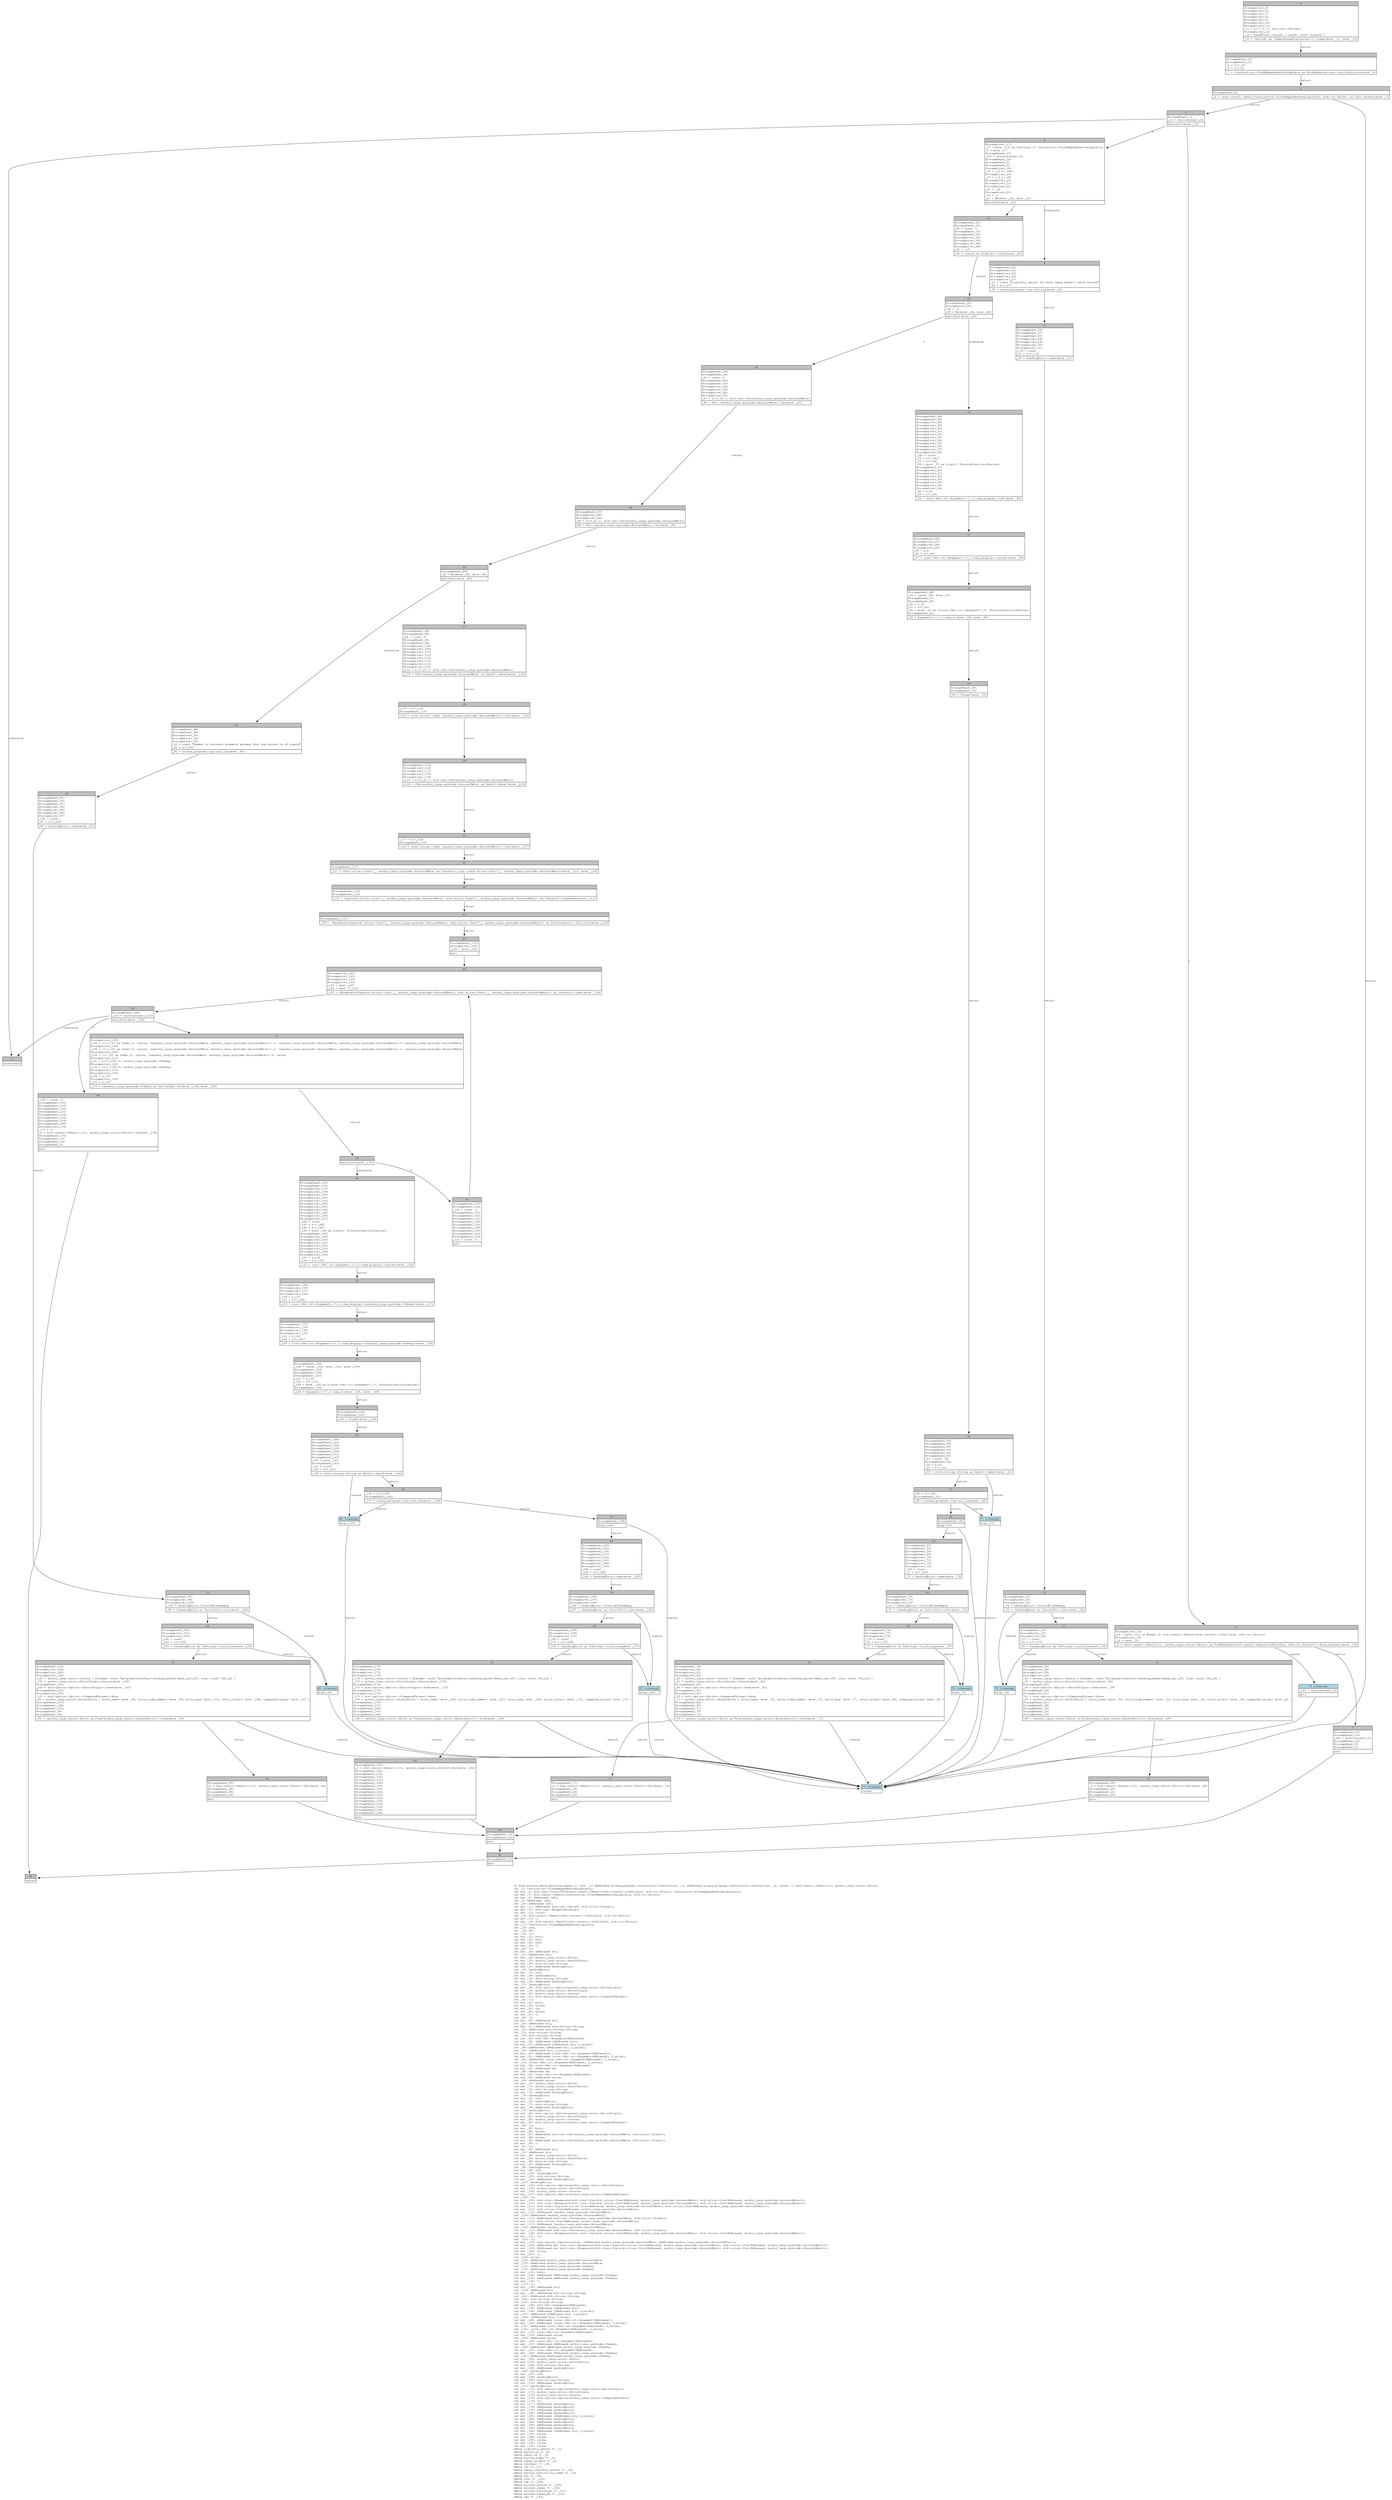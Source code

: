 digraph Mir_0_1104 {
    graph [fontname="Courier, monospace"];
    node [fontname="Courier, monospace"];
    edge [fontname="Courier, monospace"];
    label=<fn flash_borrow_check_matching_repay(_1: u64, _2: &amp;ReErased solana_program::instruction::Instruction, _3: &amp;ReErased solana_program::instruction::Instruction, _4: usize) -&gt; std::result::Result&lt;(), anchor_lang::error::Error&gt;<br align="left"/>let _5: instruction::FlashRepayReserveLiquidity;<br align="left"/>let mut _6: std::ops::ControlFlow&lt;std::result::Result&lt;std::convert::Infallible, std::io::Error&gt;, instruction::FlashRepayReserveLiquidity&gt;;<br align="left"/>let mut _7: std::result::Result&lt;instruction::FlashRepayReserveLiquidity, std::io::Error&gt;;<br align="left"/>let mut _8: &amp;ReErased [u8];<br align="left"/>let _9: &amp;ReErased [u8];<br align="left"/>let _10: &amp;ReErased [u8];<br align="left"/>let mut _11: &amp;ReErased std::vec::Vec&lt;u8, std::alloc::Global&gt;;<br align="left"/>let mut _12: std::ops::RangeFrom&lt;usize&gt;;<br align="left"/>let mut _13: isize;<br align="left"/>let _14: std::result::Result&lt;std::convert::Infallible, std::io::Error&gt;;<br align="left"/>let mut _15: !;<br align="left"/>let mut _16: std::result::Result&lt;std::convert::Infallible, std::io::Error&gt;;<br align="left"/>let _17: instruction::FlashRepayReserveLiquidity;<br align="left"/>let _18: u64;<br align="left"/>let _19: u8;<br align="left"/>let _20: ();<br align="left"/>let mut _21: bool;<br align="left"/>let mut _22: u64;<br align="left"/>let mut _23: u64;<br align="left"/>let mut _24: !;<br align="left"/>let _25: ();<br align="left"/>let mut _26: &amp;ReErased str;<br align="left"/>let _27: &amp;ReErased str;<br align="left"/>let mut _28: anchor_lang::error::Error;<br align="left"/>let mut _29: anchor_lang::error::AnchorError;<br align="left"/>let mut _30: std::string::String;<br align="left"/>let mut _31: &amp;ReErased LendingError;<br align="left"/>let _32: LendingError;<br align="left"/>let mut _33: u32;<br align="left"/>let mut _34: LendingError;<br align="left"/>let mut _35: std::string::String;<br align="left"/>let mut _36: &amp;ReErased LendingError;<br align="left"/>let _37: LendingError;<br align="left"/>let mut _38: std::option::Option&lt;anchor_lang::error::ErrorOrigin&gt;;<br align="left"/>let mut _39: anchor_lang::error::ErrorOrigin;<br align="left"/>let mut _40: anchor_lang::error::Source;<br align="left"/>let mut _41: std::option::Option&lt;anchor_lang::error::ComparedValues&gt;;<br align="left"/>let _42: ();<br align="left"/>let mut _43: bool;<br align="left"/>let mut _44: usize;<br align="left"/>let mut _45: u8;<br align="left"/>let mut _46: usize;<br align="left"/>let mut _47: !;<br align="left"/>let _48: ();<br align="left"/>let mut _49: &amp;ReErased str;<br align="left"/>let _50: &amp;ReErased str;<br align="left"/>let mut _51: &amp;ReErased std::string::String;<br align="left"/>let _52: &amp;ReErased std::string::String;<br align="left"/>let _53: std::string::String;<br align="left"/>let _54: std::string::String;<br align="left"/>let mut _55: std::fmt::Arguments&lt;ReErased&gt;;<br align="left"/>let mut _56: &amp;ReErased [&amp;ReErased str];<br align="left"/>let mut _57: &amp;ReErased [&amp;ReErased str; 2_usize];<br align="left"/>let _58: &amp;ReErased [&amp;ReErased str; 2_usize];<br align="left"/>let _59: [&amp;ReErased str; 2_usize];<br align="left"/>let mut _60: &amp;ReErased [core::fmt::rt::Argument&lt;ReErased&gt;];<br align="left"/>let mut _61: &amp;ReErased [core::fmt::rt::Argument&lt;ReErased&gt;; 2_usize];<br align="left"/>let _62: &amp;ReErased [core::fmt::rt::Argument&lt;ReErased&gt;; 2_usize];<br align="left"/>let _63: [core::fmt::rt::Argument&lt;ReErased&gt;; 2_usize];<br align="left"/>let mut _64: core::fmt::rt::Argument&lt;ReErased&gt;;<br align="left"/>let mut _65: &amp;ReErased u8;<br align="left"/>let _66: &amp;ReErased u8;<br align="left"/>let mut _67: core::fmt::rt::Argument&lt;ReErased&gt;;<br align="left"/>let mut _68: &amp;ReErased usize;<br align="left"/>let _69: &amp;ReErased usize;<br align="left"/>let mut _70: anchor_lang::error::Error;<br align="left"/>let mut _71: anchor_lang::error::AnchorError;<br align="left"/>let mut _72: std::string::String;<br align="left"/>let mut _73: &amp;ReErased LendingError;<br align="left"/>let _74: LendingError;<br align="left"/>let mut _75: u32;<br align="left"/>let mut _76: LendingError;<br align="left"/>let mut _77: std::string::String;<br align="left"/>let mut _78: &amp;ReErased LendingError;<br align="left"/>let _79: LendingError;<br align="left"/>let mut _80: std::option::Option&lt;anchor_lang::error::ErrorOrigin&gt;;<br align="left"/>let mut _81: anchor_lang::error::ErrorOrigin;<br align="left"/>let mut _82: anchor_lang::error::Source;<br align="left"/>let mut _83: std::option::Option&lt;anchor_lang::error::ComparedValues&gt;;<br align="left"/>let _84: ();<br align="left"/>let mut _85: bool;<br align="left"/>let mut _86: usize;<br align="left"/>let mut _87: &amp;ReErased std::vec::Vec&lt;anchor_lang::prelude::AccountMeta, std::alloc::Global&gt;;<br align="left"/>let mut _88: usize;<br align="left"/>let mut _89: &amp;ReErased std::vec::Vec&lt;anchor_lang::prelude::AccountMeta, std::alloc::Global&gt;;<br align="left"/>let mut _90: !;<br align="left"/>let _91: ();<br align="left"/>let mut _92: &amp;ReErased str;<br align="left"/>let _93: &amp;ReErased str;<br align="left"/>let mut _94: anchor_lang::error::Error;<br align="left"/>let mut _95: anchor_lang::error::AnchorError;<br align="left"/>let mut _96: std::string::String;<br align="left"/>let mut _97: &amp;ReErased LendingError;<br align="left"/>let _98: LendingError;<br align="left"/>let mut _99: u32;<br align="left"/>let mut _100: LendingError;<br align="left"/>let mut _101: std::string::String;<br align="left"/>let mut _102: &amp;ReErased LendingError;<br align="left"/>let _103: LendingError;<br align="left"/>let mut _104: std::option::Option&lt;anchor_lang::error::ErrorOrigin&gt;;<br align="left"/>let mut _105: anchor_lang::error::ErrorOrigin;<br align="left"/>let mut _106: anchor_lang::error::Source;<br align="left"/>let mut _107: std::option::Option&lt;anchor_lang::error::ComparedValues&gt;;<br align="left"/>let _108: ();<br align="left"/>let mut _109: std::iter::Enumerate&lt;std::iter::Zip&lt;std::slice::Iter&lt;ReErased, anchor_lang::prelude::AccountMeta&gt;, std::slice::Iter&lt;ReErased, anchor_lang::prelude::AccountMeta&gt;&gt;&gt;;<br align="left"/>let mut _110: std::iter::Enumerate&lt;std::iter::Zip&lt;std::slice::Iter&lt;ReErased, anchor_lang::prelude::AccountMeta&gt;, std::slice::Iter&lt;ReErased, anchor_lang::prelude::AccountMeta&gt;&gt;&gt;;<br align="left"/>let mut _111: std::iter::Zip&lt;std::slice::Iter&lt;ReErased, anchor_lang::prelude::AccountMeta&gt;, std::slice::Iter&lt;ReErased, anchor_lang::prelude::AccountMeta&gt;&gt;;<br align="left"/>let mut _112: std::slice::Iter&lt;ReErased, anchor_lang::prelude::AccountMeta&gt;;<br align="left"/>let mut _113: &amp;ReErased [anchor_lang::prelude::AccountMeta];<br align="left"/>let _114: &amp;ReErased [anchor_lang::prelude::AccountMeta];<br align="left"/>let mut _115: &amp;ReErased std::vec::Vec&lt;anchor_lang::prelude::AccountMeta, std::alloc::Global&gt;;<br align="left"/>let mut _116: std::slice::Iter&lt;ReErased, anchor_lang::prelude::AccountMeta&gt;;<br align="left"/>let mut _117: &amp;ReErased [anchor_lang::prelude::AccountMeta];<br align="left"/>let _118: &amp;ReErased [anchor_lang::prelude::AccountMeta];<br align="left"/>let mut _119: &amp;ReErased std::vec::Vec&lt;anchor_lang::prelude::AccountMeta, std::alloc::Global&gt;;<br align="left"/>let mut _120: std::iter::Enumerate&lt;std::iter::Zip&lt;std::slice::Iter&lt;ReErased, anchor_lang::prelude::AccountMeta&gt;, std::slice::Iter&lt;ReErased, anchor_lang::prelude::AccountMeta&gt;&gt;&gt;;<br align="left"/>let mut _121: ();<br align="left"/>let _122: ();<br align="left"/>let mut _123: std::option::Option&lt;(usize, (&amp;ReErased anchor_lang::prelude::AccountMeta, &amp;ReErased anchor_lang::prelude::AccountMeta))&gt;;<br align="left"/>let mut _124: &amp;ReErased mut std::iter::Enumerate&lt;std::iter::Zip&lt;std::slice::Iter&lt;ReErased, anchor_lang::prelude::AccountMeta&gt;, std::slice::Iter&lt;ReErased, anchor_lang::prelude::AccountMeta&gt;&gt;&gt;;<br align="left"/>let mut _125: &amp;ReErased mut std::iter::Enumerate&lt;std::iter::Zip&lt;std::slice::Iter&lt;ReErased, anchor_lang::prelude::AccountMeta&gt;, std::slice::Iter&lt;ReErased, anchor_lang::prelude::AccountMeta&gt;&gt;&gt;;<br align="left"/>let mut _126: isize;<br align="left"/>let mut _127: !;<br align="left"/>let _128: usize;<br align="left"/>let _129: &amp;ReErased anchor_lang::prelude::AccountMeta;<br align="left"/>let _130: &amp;ReErased anchor_lang::prelude::AccountMeta;<br align="left"/>let _131: &amp;ReErased anchor_lang::prelude::Pubkey;<br align="left"/>let _132: &amp;ReErased anchor_lang::prelude::Pubkey;<br align="left"/>let mut _133: bool;<br align="left"/>let mut _134: &amp;ReErased &amp;ReErased anchor_lang::prelude::Pubkey;<br align="left"/>let mut _135: &amp;ReErased &amp;ReErased anchor_lang::prelude::Pubkey;<br align="left"/>let mut _136: !;<br align="left"/>let _137: ();<br align="left"/>let mut _138: &amp;ReErased str;<br align="left"/>let _139: &amp;ReErased str;<br align="left"/>let mut _140: &amp;ReErased std::string::String;<br align="left"/>let _141: &amp;ReErased std::string::String;<br align="left"/>let _142: std::string::String;<br align="left"/>let _143: std::string::String;<br align="left"/>let mut _144: std::fmt::Arguments&lt;ReErased&gt;;<br align="left"/>let mut _145: &amp;ReErased [&amp;ReErased str];<br align="left"/>let mut _146: &amp;ReErased [&amp;ReErased str; 3_usize];<br align="left"/>let _147: &amp;ReErased [&amp;ReErased str; 3_usize];<br align="left"/>let _148: [&amp;ReErased str; 3_usize];<br align="left"/>let mut _149: &amp;ReErased [core::fmt::rt::Argument&lt;ReErased&gt;];<br align="left"/>let mut _150: &amp;ReErased [core::fmt::rt::Argument&lt;ReErased&gt;; 3_usize];<br align="left"/>let _151: &amp;ReErased [core::fmt::rt::Argument&lt;ReErased&gt;; 3_usize];<br align="left"/>let _152: [core::fmt::rt::Argument&lt;ReErased&gt;; 3_usize];<br align="left"/>let mut _153: core::fmt::rt::Argument&lt;ReErased&gt;;<br align="left"/>let mut _154: &amp;ReErased usize;<br align="left"/>let _155: &amp;ReErased usize;<br align="left"/>let mut _156: core::fmt::rt::Argument&lt;ReErased&gt;;<br align="left"/>let mut _157: &amp;ReErased &amp;ReErased anchor_lang::prelude::Pubkey;<br align="left"/>let _158: &amp;ReErased &amp;ReErased anchor_lang::prelude::Pubkey;<br align="left"/>let mut _159: core::fmt::rt::Argument&lt;ReErased&gt;;<br align="left"/>let mut _160: &amp;ReErased &amp;ReErased anchor_lang::prelude::Pubkey;<br align="left"/>let _161: &amp;ReErased &amp;ReErased anchor_lang::prelude::Pubkey;<br align="left"/>let mut _162: anchor_lang::error::Error;<br align="left"/>let mut _163: anchor_lang::error::AnchorError;<br align="left"/>let mut _164: std::string::String;<br align="left"/>let mut _165: &amp;ReErased LendingError;<br align="left"/>let _166: LendingError;<br align="left"/>let mut _167: u32;<br align="left"/>let mut _168: LendingError;<br align="left"/>let mut _169: std::string::String;<br align="left"/>let mut _170: &amp;ReErased LendingError;<br align="left"/>let _171: LendingError;<br align="left"/>let mut _172: std::option::Option&lt;anchor_lang::error::ErrorOrigin&gt;;<br align="left"/>let mut _173: anchor_lang::error::ErrorOrigin;<br align="left"/>let mut _174: anchor_lang::error::Source;<br align="left"/>let mut _175: std::option::Option&lt;anchor_lang::error::ComparedValues&gt;;<br align="left"/>let mut _176: ();<br align="left"/>let mut _177: &amp;ReErased LendingError;<br align="left"/>let mut _178: &amp;ReErased LendingError;<br align="left"/>let mut _179: &amp;ReErased LendingError;<br align="left"/>let mut _180: &amp;ReErased LendingError;<br align="left"/>let mut _181: &amp;ReErased [&amp;ReErased str; 2_usize];<br align="left"/>let mut _182: &amp;ReErased LendingError;<br align="left"/>let mut _183: &amp;ReErased LendingError;<br align="left"/>let mut _184: &amp;ReErased LendingError;<br align="left"/>let mut _185: &amp;ReErased LendingError;<br align="left"/>let mut _186: &amp;ReErased [&amp;ReErased str; 3_usize];<br align="left"/>let mut _187: isize;<br align="left"/>let mut _188: isize;<br align="left"/>let mut _189: isize;<br align="left"/>let mut _190: isize;<br align="left"/>let mut _191: isize;<br align="left"/>debug liquidity_amount =&gt; _1;<br align="left"/>debug borrow_ix =&gt; _2;<br align="left"/>debug repay_ix =&gt; _3;<br align="left"/>debug borrow_index =&gt; _4;<br align="left"/>debug repay_ix_data =&gt; _5;<br align="left"/>debug residual =&gt; _14;<br align="left"/>debug val =&gt; _17;<br align="left"/>debug repay_liquidity_amount =&gt; _18;<br align="left"/>debug borrow_instruction_index =&gt; _19;<br align="left"/>debug res =&gt; _54;<br align="left"/>debug iter =&gt; _120;<br align="left"/>debug idx =&gt; _128;<br align="left"/>debug account_borrow =&gt; _129;<br align="left"/>debug account_repay =&gt; _130;<br align="left"/>debug account_borrow_pk =&gt; _131;<br align="left"/>debug account_repay_pk =&gt; _132;<br align="left"/>debug res =&gt; _143;<br align="left"/>>;
    bb0__0_1104 [shape="none", label=<<table border="0" cellborder="1" cellspacing="0"><tr><td bgcolor="gray" align="center" colspan="1">0</td></tr><tr><td align="left" balign="left">StorageLive(_5)<br/>StorageLive(_6)<br/>StorageLive(_7)<br/>StorageLive(_8)<br/>StorageLive(_9)<br/>StorageLive(_10)<br/>StorageLive(_11)<br/>_11 = &amp;((*_3).2: std::vec::Vec&lt;u8&gt;)<br/>StorageLive(_12)<br/>_12 = RangeFrom::&lt;usize&gt; { start: const 8_usize }<br/></td></tr><tr><td align="left">_10 = &lt;Vec&lt;u8&gt; as Index&lt;RangeFrom&lt;usize&gt;&gt;&gt;::index(move _11, move _12)</td></tr></table>>];
    bb1__0_1104 [shape="none", label=<<table border="0" cellborder="1" cellspacing="0"><tr><td bgcolor="gray" align="center" colspan="1">1</td></tr><tr><td align="left" balign="left">StorageDead(_12)<br/>StorageDead(_11)<br/>_9 = &amp;(*_10)<br/>_8 = &amp;(*_9)<br/></td></tr><tr><td align="left">_7 = &lt;instruction::FlashRepayReserveLiquidity as BorshDeserialize&gt;::try_from_slice(move _8)</td></tr></table>>];
    bb2__0_1104 [shape="none", label=<<table border="0" cellborder="1" cellspacing="0"><tr><td bgcolor="gray" align="center" colspan="1">2</td></tr><tr><td align="left" balign="left">StorageDead(_8)<br/></td></tr><tr><td align="left">_6 = &lt;std::result::Result&lt;instruction::FlashRepayReserveLiquidity, std::io::Error&gt; as Try&gt;::branch(move _7)</td></tr></table>>];
    bb3__0_1104 [shape="none", label=<<table border="0" cellborder="1" cellspacing="0"><tr><td bgcolor="gray" align="center" colspan="1">3</td></tr><tr><td align="left" balign="left">StorageDead(_7)<br/>_13 = discriminant(_6)<br/></td></tr><tr><td align="left">switchInt(move _13)</td></tr></table>>];
    bb4__0_1104 [shape="none", label=<<table border="0" cellborder="1" cellspacing="0"><tr><td bgcolor="gray" align="center" colspan="1">4</td></tr><tr><td align="left" balign="left">StorageLive(_17)<br/>_17 = move ((_6 as Continue).0: instruction::FlashRepayReserveLiquidity)<br/>_5 = move _17<br/>StorageDead(_17)<br/>_187 = discriminant(_6)<br/>StorageDead(_10)<br/>StorageDead(_9)<br/>StorageDead(_6)<br/>StorageLive(_18)<br/>_18 = (_5.0: u64)<br/>StorageLive(_19)<br/>_19 = (_5.1: u8)<br/>StorageLive(_20)<br/>StorageLive(_21)<br/>StorageLive(_22)<br/>_22 = _18<br/>StorageLive(_23)<br/>_23 = _1<br/>_21 = Ne(move _22, move _23)<br/></td></tr><tr><td align="left">switchInt(move _21)</td></tr></table>>];
    bb5__0_1104 [shape="none", label=<<table border="0" cellborder="1" cellspacing="0"><tr><td bgcolor="gray" align="center" colspan="1">5</td></tr><tr><td align="left">unreachable</td></tr></table>>];
    bb6__0_1104 [shape="none", label=<<table border="0" cellborder="1" cellspacing="0"><tr><td bgcolor="gray" align="center" colspan="1">6</td></tr><tr><td align="left" balign="left">StorageLive(_14)<br/>_14 = move ((_6 as Break).0: std::result::Result&lt;std::convert::Infallible, std::io::Error&gt;)<br/>StorageLive(_16)<br/>_16 = move _14<br/></td></tr><tr><td align="left">_0 = &lt;std::result::Result&lt;(), anchor_lang::error::Error&gt; as FromResidual&lt;std::result::Result&lt;Infallible, std::io::Error&gt;&gt;&gt;::from_residual(move _16)</td></tr></table>>];
    bb7__0_1104 [shape="none", label=<<table border="0" cellborder="1" cellspacing="0"><tr><td bgcolor="gray" align="center" colspan="1">7</td></tr><tr><td align="left" balign="left">StorageDead(_16)<br/>StorageDead(_14)<br/>_189 = discriminant(_6)<br/>StorageDead(_10)<br/>StorageDead(_9)<br/>StorageDead(_6)<br/></td></tr><tr><td align="left">goto</td></tr></table>>];
    bb8__0_1104 [shape="none", label=<<table border="0" cellborder="1" cellspacing="0"><tr><td bgcolor="gray" align="center" colspan="1">8</td></tr><tr><td align="left" balign="left">StorageDead(_23)<br/>StorageDead(_22)<br/>StorageLive(_25)<br/>StorageLive(_26)<br/>StorageLive(_27)<br/>_27 = const &quot;Liquidity amount for flash repay doesn't match borrow&quot;<br/>_26 = &amp;(*_27)<br/></td></tr><tr><td align="left">_25 = solana_program::log::sol_log(move _26)</td></tr></table>>];
    bb9__0_1104 [shape="none", label=<<table border="0" cellborder="1" cellspacing="0"><tr><td bgcolor="gray" align="center" colspan="1">9</td></tr><tr><td align="left" balign="left">StorageDead(_26)<br/>StorageDead(_27)<br/>StorageDead(_25)<br/>StorageLive(_28)<br/>StorageLive(_29)<br/>StorageLive(_30)<br/>StorageLive(_31)<br/>_178 = const _<br/>_31 = &amp;(*_178)<br/></td></tr><tr><td align="left">_30 = LendingError::name(move _31)</td></tr></table>>];
    bb10__0_1104 [shape="none", label=<<table border="0" cellborder="1" cellspacing="0"><tr><td bgcolor="gray" align="center" colspan="1">10</td></tr><tr><td align="left" balign="left">StorageDead(_31)<br/>StorageLive(_33)<br/>StorageLive(_34)<br/>_34 = LendingError::InvalidFlashRepay<br/></td></tr><tr><td align="left">_33 = &lt;LendingError as Into&lt;u32&gt;&gt;::into(move _34)</td></tr></table>>];
    bb11__0_1104 [shape="none", label=<<table border="0" cellborder="1" cellspacing="0"><tr><td bgcolor="gray" align="center" colspan="1">11</td></tr><tr><td align="left" balign="left">StorageDead(_34)<br/>StorageLive(_35)<br/>StorageLive(_36)<br/>_177 = const _<br/>_36 = &amp;(*_177)<br/></td></tr><tr><td align="left">_35 = &lt;LendingError as ToString&gt;::to_string(move _36)</td></tr></table>>];
    bb12__0_1104 [shape="none", label=<<table border="0" cellborder="1" cellspacing="0"><tr><td bgcolor="gray" align="center" colspan="1">12</td></tr><tr><td align="left" balign="left">StorageDead(_36)<br/>StorageLive(_38)<br/>StorageLive(_39)<br/>StorageLive(_40)<br/>_40 = anchor_lang::error::Source { filename: const &quot;programs\\klend\\src\\lending_market\\flash_ixs.rs&quot;, line: const 158_u32 }<br/>_39 = anchor_lang::error::ErrorOrigin::Source(move _40)<br/>StorageDead(_40)<br/>_38 = std::option::Option::&lt;ErrorOrigin&gt;::Some(move _39)<br/>StorageDead(_39)<br/>StorageLive(_41)<br/>_41 = std::option::Option::&lt;ComparedValues&gt;::None<br/>_29 = anchor_lang::error::AnchorError { error_name: move _30, error_code_number: move _33, error_msg: move _35, error_origin: move _38, compared_values: move _41 }<br/>StorageDead(_41)<br/>StorageDead(_38)<br/>StorageDead(_35)<br/>StorageDead(_33)<br/>StorageDead(_30)<br/></td></tr><tr><td align="left">_28 = &lt;anchor_lang::error::Error as From&lt;anchor_lang::error::AnchorError&gt;&gt;::from(move _29)</td></tr></table>>];
    bb13__0_1104 [shape="none", label=<<table border="0" cellborder="1" cellspacing="0"><tr><td bgcolor="gray" align="center" colspan="1">13</td></tr><tr><td align="left" balign="left">StorageDead(_29)<br/>_0 = std::result::Result::&lt;(), anchor_lang::error::Error&gt;::Err(move _28)<br/>StorageDead(_28)<br/>StorageDead(_21)<br/>StorageDead(_20)<br/></td></tr><tr><td align="left">goto</td></tr></table>>];
    bb14__0_1104 [shape="none", label=<<table border="0" cellborder="1" cellspacing="0"><tr><td bgcolor="gray" align="center" colspan="1">14</td></tr><tr><td align="left" balign="left">StorageDead(_23)<br/>StorageDead(_22)<br/>_20 = const ()<br/>StorageDead(_21)<br/>StorageDead(_20)<br/>StorageLive(_42)<br/>StorageLive(_43)<br/>StorageLive(_44)<br/>StorageLive(_45)<br/>_45 = _19<br/></td></tr><tr><td align="left">_44 = &lt;usize as From&lt;u8&gt;&gt;::from(move _45)</td></tr></table>>];
    bb15__0_1104 [shape="none", label=<<table border="0" cellborder="1" cellspacing="0"><tr><td bgcolor="gray" align="center" colspan="1">15</td></tr><tr><td align="left" balign="left">StorageDead(_45)<br/>StorageLive(_46)<br/>_46 = _4<br/>_43 = Ne(move _44, move _46)<br/></td></tr><tr><td align="left">switchInt(move _43)</td></tr></table>>];
    bb16__0_1104 [shape="none", label=<<table border="0" cellborder="1" cellspacing="0"><tr><td bgcolor="gray" align="center" colspan="1">16</td></tr><tr><td align="left" balign="left">StorageDead(_46)<br/>StorageDead(_44)<br/>StorageLive(_48)<br/>StorageLive(_49)<br/>StorageLive(_50)<br/>StorageLive(_51)<br/>StorageLive(_52)<br/>StorageLive(_53)<br/>StorageLive(_54)<br/>StorageLive(_55)<br/>StorageLive(_56)<br/>StorageLive(_57)<br/>StorageLive(_58)<br/>_181 = const _<br/>_58 = &amp;(*_181)<br/>_57 = &amp;(*_58)<br/>_56 = move _57 as &amp;[&amp;str] (PointerCoercion(Unsize))<br/>StorageDead(_57)<br/>StorageLive(_60)<br/>StorageLive(_61)<br/>StorageLive(_62)<br/>StorageLive(_63)<br/>StorageLive(_64)<br/>StorageLive(_65)<br/>StorageLive(_66)<br/>_66 = &amp;_19<br/>_65 = &amp;(*_66)<br/></td></tr><tr><td align="left">_64 = core::fmt::rt::Argument::&lt;'_&gt;::new_display::&lt;u8&gt;(move _65)</td></tr></table>>];
    bb17__0_1104 [shape="none", label=<<table border="0" cellborder="1" cellspacing="0"><tr><td bgcolor="gray" align="center" colspan="1">17</td></tr><tr><td align="left" balign="left">StorageDead(_65)<br/>StorageLive(_67)<br/>StorageLive(_68)<br/>StorageLive(_69)<br/>_69 = &amp;_4<br/>_68 = &amp;(*_69)<br/></td></tr><tr><td align="left">_67 = core::fmt::rt::Argument::&lt;'_&gt;::new_display::&lt;usize&gt;(move _68)</td></tr></table>>];
    bb18__0_1104 [shape="none", label=<<table border="0" cellborder="1" cellspacing="0"><tr><td bgcolor="gray" align="center" colspan="1">18</td></tr><tr><td align="left" balign="left">StorageDead(_68)<br/>_63 = [move _64, move _67]<br/>StorageDead(_67)<br/>StorageDead(_64)<br/>_62 = &amp;_63<br/>_61 = &amp;(*_62)<br/>_60 = move _61 as &amp;[core::fmt::rt::Argument&lt;'_&gt;] (PointerCoercion(Unsize))<br/>StorageDead(_61)<br/></td></tr><tr><td align="left">_55 = Arguments::&lt;'_&gt;::new_v1(move _56, move _60)</td></tr></table>>];
    bb19__0_1104 [shape="none", label=<<table border="0" cellborder="1" cellspacing="0"><tr><td bgcolor="gray" align="center" colspan="1">19</td></tr><tr><td align="left" balign="left">StorageDead(_60)<br/>StorageDead(_56)<br/></td></tr><tr><td align="left">_54 = format(move _55)</td></tr></table>>];
    bb20__0_1104 [shape="none", label=<<table border="0" cellborder="1" cellspacing="0"><tr><td bgcolor="gray" align="center" colspan="1">20</td></tr><tr><td align="left" balign="left">StorageDead(_55)<br/>StorageDead(_69)<br/>StorageDead(_66)<br/>StorageDead(_63)<br/>StorageDead(_62)<br/>StorageDead(_58)<br/>_53 = move _54<br/>StorageDead(_54)<br/>_52 = &amp;_53<br/>_51 = &amp;(*_52)<br/></td></tr><tr><td align="left">_50 = &lt;std::string::String as Deref&gt;::deref(move _51)</td></tr></table>>];
    bb21__0_1104 [shape="none", label=<<table border="0" cellborder="1" cellspacing="0"><tr><td bgcolor="gray" align="center" colspan="1">21</td></tr><tr><td align="left" balign="left">_49 = &amp;(*_50)<br/>StorageDead(_51)<br/></td></tr><tr><td align="left">_48 = solana_program::log::sol_log(move _49)</td></tr></table>>];
    bb22__0_1104 [shape="none", label=<<table border="0" cellborder="1" cellspacing="0"><tr><td bgcolor="gray" align="center" colspan="1">22</td></tr><tr><td align="left" balign="left">StorageDead(_49)<br/></td></tr><tr><td align="left">drop(_53)</td></tr></table>>];
    bb23__0_1104 [shape="none", label=<<table border="0" cellborder="1" cellspacing="0"><tr><td bgcolor="gray" align="center" colspan="1">23</td></tr><tr><td align="left" balign="left">StorageDead(_53)<br/>StorageDead(_52)<br/>StorageDead(_50)<br/>StorageDead(_48)<br/>StorageLive(_70)<br/>StorageLive(_71)<br/>StorageLive(_72)<br/>StorageLive(_73)<br/>_180 = const _<br/>_73 = &amp;(*_180)<br/></td></tr><tr><td align="left">_72 = LendingError::name(move _73)</td></tr></table>>];
    bb24__0_1104 [shape="none", label=<<table border="0" cellborder="1" cellspacing="0"><tr><td bgcolor="gray" align="center" colspan="1">24</td></tr><tr><td align="left" balign="left">StorageDead(_73)<br/>StorageLive(_75)<br/>StorageLive(_76)<br/>_76 = LendingError::InvalidFlashRepay<br/></td></tr><tr><td align="left">_75 = &lt;LendingError as Into&lt;u32&gt;&gt;::into(move _76)</td></tr></table>>];
    bb25__0_1104 [shape="none", label=<<table border="0" cellborder="1" cellspacing="0"><tr><td bgcolor="gray" align="center" colspan="1">25</td></tr><tr><td align="left" balign="left">StorageDead(_76)<br/>StorageLive(_77)<br/>StorageLive(_78)<br/>_179 = const _<br/>_78 = &amp;(*_179)<br/></td></tr><tr><td align="left">_77 = &lt;LendingError as ToString&gt;::to_string(move _78)</td></tr></table>>];
    bb26__0_1104 [shape="none", label=<<table border="0" cellborder="1" cellspacing="0"><tr><td bgcolor="gray" align="center" colspan="1">26</td></tr><tr><td align="left" balign="left">StorageDead(_78)<br/>StorageLive(_80)<br/>StorageLive(_81)<br/>StorageLive(_82)<br/>_82 = anchor_lang::error::Source { filename: const &quot;programs\\klend\\src\\lending_market\\flash_ixs.rs&quot;, line: const 164_u32 }<br/>_81 = anchor_lang::error::ErrorOrigin::Source(move _82)<br/>StorageDead(_82)<br/>_80 = std::option::Option::&lt;ErrorOrigin&gt;::Some(move _81)<br/>StorageDead(_81)<br/>StorageLive(_83)<br/>_83 = std::option::Option::&lt;ComparedValues&gt;::None<br/>_71 = anchor_lang::error::AnchorError { error_name: move _72, error_code_number: move _75, error_msg: move _77, error_origin: move _80, compared_values: move _83 }<br/>StorageDead(_83)<br/>StorageDead(_80)<br/>StorageDead(_77)<br/>StorageDead(_75)<br/>StorageDead(_72)<br/></td></tr><tr><td align="left">_70 = &lt;anchor_lang::error::Error as From&lt;anchor_lang::error::AnchorError&gt;&gt;::from(move _71)</td></tr></table>>];
    bb27__0_1104 [shape="none", label=<<table border="0" cellborder="1" cellspacing="0"><tr><td bgcolor="gray" align="center" colspan="1">27</td></tr><tr><td align="left" balign="left">StorageDead(_71)<br/>_0 = std::result::Result::&lt;(), anchor_lang::error::Error&gt;::Err(move _70)<br/>StorageDead(_70)<br/>StorageDead(_43)<br/>StorageDead(_42)<br/></td></tr><tr><td align="left">goto</td></tr></table>>];
    bb28__0_1104 [shape="none", label=<<table border="0" cellborder="1" cellspacing="0"><tr><td bgcolor="gray" align="center" colspan="1">28</td></tr><tr><td align="left" balign="left">StorageDead(_46)<br/>StorageDead(_44)<br/>_42 = const ()<br/>StorageDead(_43)<br/>StorageDead(_42)<br/>StorageLive(_84)<br/>StorageLive(_85)<br/>StorageLive(_86)<br/>StorageLive(_87)<br/>_87 = &amp;((*_3).1: std::vec::Vec&lt;anchor_lang::prelude::AccountMeta&gt;)<br/></td></tr><tr><td align="left">_86 = Vec::&lt;anchor_lang::prelude::AccountMeta&gt;::len(move _87)</td></tr></table>>];
    bb29__0_1104 [shape="none", label=<<table border="0" cellborder="1" cellspacing="0"><tr><td bgcolor="gray" align="center" colspan="1">29</td></tr><tr><td align="left" balign="left">StorageDead(_87)<br/>StorageLive(_88)<br/>StorageLive(_89)<br/>_89 = &amp;((*_2).1: std::vec::Vec&lt;anchor_lang::prelude::AccountMeta&gt;)<br/></td></tr><tr><td align="left">_88 = Vec::&lt;anchor_lang::prelude::AccountMeta&gt;::len(move _89)</td></tr></table>>];
    bb30__0_1104 [shape="none", label=<<table border="0" cellborder="1" cellspacing="0"><tr><td bgcolor="gray" align="center" colspan="1">30</td></tr><tr><td align="left" balign="left">StorageDead(_89)<br/>_85 = Ne(move _86, move _88)<br/></td></tr><tr><td align="left">switchInt(move _85)</td></tr></table>>];
    bb31__0_1104 [shape="none", label=<<table border="0" cellborder="1" cellspacing="0"><tr><td bgcolor="gray" align="center" colspan="1">31</td></tr><tr><td align="left" balign="left">StorageDead(_88)<br/>StorageDead(_86)<br/>StorageLive(_91)<br/>StorageLive(_92)<br/>StorageLive(_93)<br/>_93 = const &quot;Number of accounts mismatch between first and second ix of couple&quot;<br/>_92 = &amp;(*_93)<br/></td></tr><tr><td align="left">_91 = solana_program::log::sol_log(move _92)</td></tr></table>>];
    bb32__0_1104 [shape="none", label=<<table border="0" cellborder="1" cellspacing="0"><tr><td bgcolor="gray" align="center" colspan="1">32</td></tr><tr><td align="left" balign="left">StorageDead(_92)<br/>StorageDead(_93)<br/>StorageDead(_91)<br/>StorageLive(_94)<br/>StorageLive(_95)<br/>StorageLive(_96)<br/>StorageLive(_97)<br/>_183 = const _<br/>_97 = &amp;(*_183)<br/></td></tr><tr><td align="left">_96 = LendingError::name(move _97)</td></tr></table>>];
    bb33__0_1104 [shape="none", label=<<table border="0" cellborder="1" cellspacing="0"><tr><td bgcolor="gray" align="center" colspan="1">33</td></tr><tr><td align="left" balign="left">StorageDead(_97)<br/>StorageLive(_99)<br/>StorageLive(_100)<br/>_100 = LendingError::InvalidFlashRepay<br/></td></tr><tr><td align="left">_99 = &lt;LendingError as Into&lt;u32&gt;&gt;::into(move _100)</td></tr></table>>];
    bb34__0_1104 [shape="none", label=<<table border="0" cellborder="1" cellspacing="0"><tr><td bgcolor="gray" align="center" colspan="1">34</td></tr><tr><td align="left" balign="left">StorageDead(_100)<br/>StorageLive(_101)<br/>StorageLive(_102)<br/>_182 = const _<br/>_102 = &amp;(*_182)<br/></td></tr><tr><td align="left">_101 = &lt;LendingError as ToString&gt;::to_string(move _102)</td></tr></table>>];
    bb35__0_1104 [shape="none", label=<<table border="0" cellborder="1" cellspacing="0"><tr><td bgcolor="gray" align="center" colspan="1">35</td></tr><tr><td align="left" balign="left">StorageDead(_102)<br/>StorageLive(_104)<br/>StorageLive(_105)<br/>StorageLive(_106)<br/>_106 = anchor_lang::error::Source { filename: const &quot;programs\\klend\\src\\lending_market\\flash_ixs.rs&quot;, line: const 169_u32 }<br/>_105 = anchor_lang::error::ErrorOrigin::Source(move _106)<br/>StorageDead(_106)<br/>_104 = std::option::Option::&lt;ErrorOrigin&gt;::Some(move _105)<br/>StorageDead(_105)<br/>StorageLive(_107)<br/>_107 = std::option::Option::&lt;ComparedValues&gt;::None<br/>_95 = anchor_lang::error::AnchorError { error_name: move _96, error_code_number: move _99, error_msg: move _101, error_origin: move _104, compared_values: move _107 }<br/>StorageDead(_107)<br/>StorageDead(_104)<br/>StorageDead(_101)<br/>StorageDead(_99)<br/>StorageDead(_96)<br/></td></tr><tr><td align="left">_94 = &lt;anchor_lang::error::Error as From&lt;anchor_lang::error::AnchorError&gt;&gt;::from(move _95)</td></tr></table>>];
    bb36__0_1104 [shape="none", label=<<table border="0" cellborder="1" cellspacing="0"><tr><td bgcolor="gray" align="center" colspan="1">36</td></tr><tr><td align="left" balign="left">StorageDead(_95)<br/>_0 = std::result::Result::&lt;(), anchor_lang::error::Error&gt;::Err(move _94)<br/>StorageDead(_94)<br/>StorageDead(_85)<br/>StorageDead(_84)<br/></td></tr><tr><td align="left">goto</td></tr></table>>];
    bb37__0_1104 [shape="none", label=<<table border="0" cellborder="1" cellspacing="0"><tr><td bgcolor="gray" align="center" colspan="1">37</td></tr><tr><td align="left" balign="left">StorageDead(_88)<br/>StorageDead(_86)<br/>_84 = const ()<br/>StorageDead(_85)<br/>StorageDead(_84)<br/>StorageLive(_108)<br/>StorageLive(_109)<br/>StorageLive(_110)<br/>StorageLive(_111)<br/>StorageLive(_112)<br/>StorageLive(_113)<br/>StorageLive(_114)<br/>StorageLive(_115)<br/>_115 = &amp;((*_2).1: std::vec::Vec&lt;anchor_lang::prelude::AccountMeta&gt;)<br/></td></tr><tr><td align="left">_114 = &lt;Vec&lt;anchor_lang::prelude::AccountMeta&gt; as Deref&gt;::deref(move _115)</td></tr></table>>];
    bb38__0_1104 [shape="none", label=<<table border="0" cellborder="1" cellspacing="0"><tr><td bgcolor="gray" align="center" colspan="1">38</td></tr><tr><td align="left" balign="left">_113 = &amp;(*_114)<br/>StorageDead(_115)<br/></td></tr><tr><td align="left">_112 = core::slice::&lt;impl [anchor_lang::prelude::AccountMeta]&gt;::iter(move _113)</td></tr></table>>];
    bb39__0_1104 [shape="none", label=<<table border="0" cellborder="1" cellspacing="0"><tr><td bgcolor="gray" align="center" colspan="1">39</td></tr><tr><td align="left" balign="left">StorageDead(_113)<br/>StorageLive(_116)<br/>StorageLive(_117)<br/>StorageLive(_118)<br/>StorageLive(_119)<br/>_119 = &amp;((*_3).1: std::vec::Vec&lt;anchor_lang::prelude::AccountMeta&gt;)<br/></td></tr><tr><td align="left">_118 = &lt;Vec&lt;anchor_lang::prelude::AccountMeta&gt; as Deref&gt;::deref(move _119)</td></tr></table>>];
    bb40__0_1104 [shape="none", label=<<table border="0" cellborder="1" cellspacing="0"><tr><td bgcolor="gray" align="center" colspan="1">40</td></tr><tr><td align="left" balign="left">_117 = &amp;(*_118)<br/>StorageDead(_119)<br/></td></tr><tr><td align="left">_116 = core::slice::&lt;impl [anchor_lang::prelude::AccountMeta]&gt;::iter(move _117)</td></tr></table>>];
    bb41__0_1104 [shape="none", label=<<table border="0" cellborder="1" cellspacing="0"><tr><td bgcolor="gray" align="center" colspan="1">41</td></tr><tr><td align="left" balign="left">StorageDead(_117)<br/></td></tr><tr><td align="left">_111 = &lt;std::slice::Iter&lt;'_, anchor_lang::prelude::AccountMeta&gt; as Iterator&gt;::zip::&lt;std::slice::Iter&lt;'_, anchor_lang::prelude::AccountMeta&gt;&gt;(move _112, move _116)</td></tr></table>>];
    bb42__0_1104 [shape="none", label=<<table border="0" cellborder="1" cellspacing="0"><tr><td bgcolor="gray" align="center" colspan="1">42</td></tr><tr><td align="left" balign="left">StorageDead(_116)<br/>StorageDead(_112)<br/></td></tr><tr><td align="left">_110 = &lt;Zip&lt;std::slice::Iter&lt;'_, anchor_lang::prelude::AccountMeta&gt;, std::slice::Iter&lt;'_, anchor_lang::prelude::AccountMeta&gt;&gt; as Iterator&gt;::enumerate(move _111)</td></tr></table>>];
    bb43__0_1104 [shape="none", label=<<table border="0" cellborder="1" cellspacing="0"><tr><td bgcolor="gray" align="center" colspan="1">43</td></tr><tr><td align="left" balign="left">StorageDead(_111)<br/></td></tr><tr><td align="left">_109 = &lt;Enumerate&lt;Zip&lt;std::slice::Iter&lt;'_, anchor_lang::prelude::AccountMeta&gt;, std::slice::Iter&lt;'_, anchor_lang::prelude::AccountMeta&gt;&gt;&gt; as IntoIterator&gt;::into_iter(move _110)</td></tr></table>>];
    bb44__0_1104 [shape="none", label=<<table border="0" cellborder="1" cellspacing="0"><tr><td bgcolor="gray" align="center" colspan="1">44</td></tr><tr><td align="left" balign="left">StorageDead(_110)<br/>StorageLive(_120)<br/>_120 = move _109<br/></td></tr><tr><td align="left">goto</td></tr></table>>];
    bb45__0_1104 [shape="none", label=<<table border="0" cellborder="1" cellspacing="0"><tr><td bgcolor="gray" align="center" colspan="1">45</td></tr><tr><td align="left" balign="left">StorageLive(_122)<br/>StorageLive(_123)<br/>StorageLive(_124)<br/>StorageLive(_125)<br/>_125 = &amp;mut _120<br/>_124 = &amp;mut (*_125)<br/></td></tr><tr><td align="left">_123 = &lt;Enumerate&lt;Zip&lt;std::slice::Iter&lt;'_, anchor_lang::prelude::AccountMeta&gt;, std::slice::Iter&lt;'_, anchor_lang::prelude::AccountMeta&gt;&gt;&gt; as Iterator&gt;::next(move _124)</td></tr></table>>];
    bb46__0_1104 [shape="none", label=<<table border="0" cellborder="1" cellspacing="0"><tr><td bgcolor="gray" align="center" colspan="1">46</td></tr><tr><td align="left" balign="left">StorageDead(_124)<br/>_126 = discriminant(_123)<br/></td></tr><tr><td align="left">switchInt(move _126)</td></tr></table>>];
    bb47__0_1104 [shape="none", label=<<table border="0" cellborder="1" cellspacing="0"><tr><td bgcolor="gray" align="center" colspan="1">47</td></tr><tr><td align="left" balign="left">StorageLive(_129)<br/>_129 = ((((_123 as Some).0: (usize, (&amp;anchor_lang::prelude::AccountMeta, &amp;anchor_lang::prelude::AccountMeta))).1: (&amp;anchor_lang::prelude::AccountMeta, &amp;anchor_lang::prelude::AccountMeta)).0: &amp;anchor_lang::prelude::AccountMeta)<br/>StorageLive(_130)<br/>_130 = ((((_123 as Some).0: (usize, (&amp;anchor_lang::prelude::AccountMeta, &amp;anchor_lang::prelude::AccountMeta))).1: (&amp;anchor_lang::prelude::AccountMeta, &amp;anchor_lang::prelude::AccountMeta)).1: &amp;anchor_lang::prelude::AccountMeta)<br/>StorageLive(_128)<br/>_128 = (((_123 as Some).0: (usize, (&amp;anchor_lang::prelude::AccountMeta, &amp;anchor_lang::prelude::AccountMeta))).0: usize)<br/>StorageLive(_131)<br/>_131 = &amp;((*_129).0: anchor_lang::prelude::Pubkey)<br/>StorageLive(_132)<br/>_132 = &amp;((*_130).0: anchor_lang::prelude::Pubkey)<br/>StorageLive(_133)<br/>StorageLive(_134)<br/>_134 = &amp;_131<br/>StorageLive(_135)<br/>_135 = &amp;_132<br/></td></tr><tr><td align="left">_133 = &lt;&amp;anchor_lang::prelude::Pubkey as PartialEq&gt;::ne(move _134, move _135)</td></tr></table>>];
    bb48__0_1104 [shape="none", label=<<table border="0" cellborder="1" cellspacing="0"><tr><td bgcolor="gray" align="center" colspan="1">48</td></tr><tr><td align="left" balign="left">_108 = const ()<br/>StorageDead(_125)<br/>StorageDead(_123)<br/>StorageDead(_122)<br/>StorageDead(_120)<br/>StorageDead(_118)<br/>StorageDead(_114)<br/>StorageDead(_109)<br/>StorageDead(_108)<br/>StorageLive(_176)<br/>_176 = ()<br/>_0 = std::result::Result::&lt;(), anchor_lang::error::Error&gt;::Ok(move _176)<br/>StorageDead(_176)<br/>StorageDead(_19)<br/>StorageDead(_18)<br/>StorageDead(_5)<br/></td></tr><tr><td align="left">goto</td></tr></table>>];
    bb49__0_1104 [shape="none", label=<<table border="0" cellborder="1" cellspacing="0"><tr><td bgcolor="gray" align="center" colspan="1">49</td></tr><tr><td align="left">switchInt(move _133)</td></tr></table>>];
    bb50__0_1104 [shape="none", label=<<table border="0" cellborder="1" cellspacing="0"><tr><td bgcolor="gray" align="center" colspan="1">50</td></tr><tr><td align="left" balign="left">StorageDead(_135)<br/>StorageDead(_134)<br/>StorageLive(_137)<br/>StorageLive(_138)<br/>StorageLive(_139)<br/>StorageLive(_140)<br/>StorageLive(_141)<br/>StorageLive(_142)<br/>StorageLive(_143)<br/>StorageLive(_144)<br/>StorageLive(_145)<br/>StorageLive(_146)<br/>StorageLive(_147)<br/>_186 = const _<br/>_147 = &amp;(*_186)<br/>_146 = &amp;(*_147)<br/>_145 = move _146 as &amp;[&amp;str] (PointerCoercion(Unsize))<br/>StorageDead(_146)<br/>StorageLive(_149)<br/>StorageLive(_150)<br/>StorageLive(_151)<br/>StorageLive(_152)<br/>StorageLive(_153)<br/>StorageLive(_154)<br/>StorageLive(_155)<br/>_155 = &amp;_128<br/>_154 = &amp;(*_155)<br/></td></tr><tr><td align="left">_153 = core::fmt::rt::Argument::&lt;'_&gt;::new_display::&lt;usize&gt;(move _154)</td></tr></table>>];
    bb51__0_1104 [shape="none", label=<<table border="0" cellborder="1" cellspacing="0"><tr><td bgcolor="gray" align="center" colspan="1">51</td></tr><tr><td align="left" balign="left">StorageDead(_154)<br/>StorageLive(_156)<br/>StorageLive(_157)<br/>StorageLive(_158)<br/>_158 = &amp;_131<br/>_157 = &amp;(*_158)<br/></td></tr><tr><td align="left">_156 = core::fmt::rt::Argument::&lt;'_&gt;::new_display::&lt;&amp;anchor_lang::prelude::Pubkey&gt;(move _157)</td></tr></table>>];
    bb52__0_1104 [shape="none", label=<<table border="0" cellborder="1" cellspacing="0"><tr><td bgcolor="gray" align="center" colspan="1">52</td></tr><tr><td align="left" balign="left">StorageDead(_157)<br/>StorageLive(_159)<br/>StorageLive(_160)<br/>StorageLive(_161)<br/>_161 = &amp;_132<br/>_160 = &amp;(*_161)<br/></td></tr><tr><td align="left">_159 = core::fmt::rt::Argument::&lt;'_&gt;::new_display::&lt;&amp;anchor_lang::prelude::Pubkey&gt;(move _160)</td></tr></table>>];
    bb53__0_1104 [shape="none", label=<<table border="0" cellborder="1" cellspacing="0"><tr><td bgcolor="gray" align="center" colspan="1">53</td></tr><tr><td align="left" balign="left">StorageDead(_160)<br/>_152 = [move _153, move _156, move _159]<br/>StorageDead(_159)<br/>StorageDead(_156)<br/>StorageDead(_153)<br/>_151 = &amp;_152<br/>_150 = &amp;(*_151)<br/>_149 = move _150 as &amp;[core::fmt::rt::Argument&lt;'_&gt;] (PointerCoercion(Unsize))<br/>StorageDead(_150)<br/></td></tr><tr><td align="left">_144 = Arguments::&lt;'_&gt;::new_v1(move _145, move _149)</td></tr></table>>];
    bb54__0_1104 [shape="none", label=<<table border="0" cellborder="1" cellspacing="0"><tr><td bgcolor="gray" align="center" colspan="1">54</td></tr><tr><td align="left" balign="left">StorageDead(_149)<br/>StorageDead(_145)<br/></td></tr><tr><td align="left">_143 = format(move _144)</td></tr></table>>];
    bb55__0_1104 [shape="none", label=<<table border="0" cellborder="1" cellspacing="0"><tr><td bgcolor="gray" align="center" colspan="1">55</td></tr><tr><td align="left" balign="left">StorageDead(_144)<br/>StorageDead(_161)<br/>StorageDead(_158)<br/>StorageDead(_155)<br/>StorageDead(_152)<br/>StorageDead(_151)<br/>StorageDead(_147)<br/>_142 = move _143<br/>StorageDead(_143)<br/>_141 = &amp;_142<br/>_140 = &amp;(*_141)<br/></td></tr><tr><td align="left">_139 = &lt;std::string::String as Deref&gt;::deref(move _140)</td></tr></table>>];
    bb56__0_1104 [shape="none", label=<<table border="0" cellborder="1" cellspacing="0"><tr><td bgcolor="gray" align="center" colspan="1">56</td></tr><tr><td align="left" balign="left">_138 = &amp;(*_139)<br/>StorageDead(_140)<br/></td></tr><tr><td align="left">_137 = solana_program::log::sol_log(move _138)</td></tr></table>>];
    bb57__0_1104 [shape="none", label=<<table border="0" cellborder="1" cellspacing="0"><tr><td bgcolor="gray" align="center" colspan="1">57</td></tr><tr><td align="left" balign="left">StorageDead(_138)<br/></td></tr><tr><td align="left">drop(_142)</td></tr></table>>];
    bb58__0_1104 [shape="none", label=<<table border="0" cellborder="1" cellspacing="0"><tr><td bgcolor="gray" align="center" colspan="1">58</td></tr><tr><td align="left" balign="left">StorageDead(_142)<br/>StorageDead(_141)<br/>StorageDead(_139)<br/>StorageDead(_137)<br/>StorageLive(_162)<br/>StorageLive(_163)<br/>StorageLive(_164)<br/>StorageLive(_165)<br/>_185 = const _<br/>_165 = &amp;(*_185)<br/></td></tr><tr><td align="left">_164 = LendingError::name(move _165)</td></tr></table>>];
    bb59__0_1104 [shape="none", label=<<table border="0" cellborder="1" cellspacing="0"><tr><td bgcolor="gray" align="center" colspan="1">59</td></tr><tr><td align="left" balign="left">StorageDead(_165)<br/>StorageLive(_167)<br/>StorageLive(_168)<br/>_168 = LendingError::InvalidFlashRepay<br/></td></tr><tr><td align="left">_167 = &lt;LendingError as Into&lt;u32&gt;&gt;::into(move _168)</td></tr></table>>];
    bb60__0_1104 [shape="none", label=<<table border="0" cellborder="1" cellspacing="0"><tr><td bgcolor="gray" align="center" colspan="1">60</td></tr><tr><td align="left" balign="left">StorageDead(_168)<br/>StorageLive(_169)<br/>StorageLive(_170)<br/>_184 = const _<br/>_170 = &amp;(*_184)<br/></td></tr><tr><td align="left">_169 = &lt;LendingError as ToString&gt;::to_string(move _170)</td></tr></table>>];
    bb61__0_1104 [shape="none", label=<<table border="0" cellborder="1" cellspacing="0"><tr><td bgcolor="gray" align="center" colspan="1">61</td></tr><tr><td align="left" balign="left">StorageDead(_170)<br/>StorageLive(_172)<br/>StorageLive(_173)<br/>StorageLive(_174)<br/>_174 = anchor_lang::error::Source { filename: const &quot;programs\\klend\\src\\lending_market\\flash_ixs.rs&quot;, line: const 182_u32 }<br/>_173 = anchor_lang::error::ErrorOrigin::Source(move _174)<br/>StorageDead(_174)<br/>_172 = std::option::Option::&lt;ErrorOrigin&gt;::Some(move _173)<br/>StorageDead(_173)<br/>StorageLive(_175)<br/>_175 = std::option::Option::&lt;ComparedValues&gt;::None<br/>_163 = anchor_lang::error::AnchorError { error_name: move _164, error_code_number: move _167, error_msg: move _169, error_origin: move _172, compared_values: move _175 }<br/>StorageDead(_175)<br/>StorageDead(_172)<br/>StorageDead(_169)<br/>StorageDead(_167)<br/>StorageDead(_164)<br/></td></tr><tr><td align="left">_162 = &lt;anchor_lang::error::Error as From&lt;anchor_lang::error::AnchorError&gt;&gt;::from(move _163)</td></tr></table>>];
    bb62__0_1104 [shape="none", label=<<table border="0" cellborder="1" cellspacing="0"><tr><td bgcolor="gray" align="center" colspan="1">62</td></tr><tr><td align="left" balign="left">StorageDead(_163)<br/>_0 = std::result::Result::&lt;(), anchor_lang::error::Error&gt;::Err(move _162)<br/>StorageDead(_162)<br/>StorageDead(_133)<br/>StorageDead(_132)<br/>StorageDead(_131)<br/>StorageDead(_128)<br/>StorageDead(_130)<br/>StorageDead(_129)<br/>StorageDead(_125)<br/>StorageDead(_123)<br/>StorageDead(_122)<br/>StorageDead(_120)<br/>StorageDead(_118)<br/>StorageDead(_114)<br/>StorageDead(_109)<br/>StorageDead(_108)<br/></td></tr><tr><td align="left">goto</td></tr></table>>];
    bb63__0_1104 [shape="none", label=<<table border="0" cellborder="1" cellspacing="0"><tr><td bgcolor="gray" align="center" colspan="1">63</td></tr><tr><td align="left" balign="left">StorageDead(_135)<br/>StorageDead(_134)<br/>_122 = const ()<br/>StorageDead(_133)<br/>StorageDead(_132)<br/>StorageDead(_131)<br/>StorageDead(_128)<br/>StorageDead(_130)<br/>StorageDead(_129)<br/>StorageDead(_125)<br/>StorageDead(_123)<br/>StorageDead(_122)<br/>_121 = const ()<br/></td></tr><tr><td align="left">goto</td></tr></table>>];
    bb64__0_1104 [shape="none", label=<<table border="0" cellborder="1" cellspacing="0"><tr><td bgcolor="gray" align="center" colspan="1">64</td></tr><tr><td align="left" balign="left">StorageDead(_19)<br/>StorageDead(_18)<br/></td></tr><tr><td align="left">goto</td></tr></table>>];
    bb65__0_1104 [shape="none", label=<<table border="0" cellborder="1" cellspacing="0"><tr><td bgcolor="gray" align="center" colspan="1">65</td></tr><tr><td align="left" balign="left">StorageDead(_5)<br/></td></tr><tr><td align="left">goto</td></tr></table>>];
    bb66__0_1104 [shape="none", label=<<table border="0" cellborder="1" cellspacing="0"><tr><td bgcolor="gray" align="center" colspan="1">66</td></tr><tr><td align="left">return</td></tr></table>>];
    bb67__0_1104 [shape="none", label=<<table border="0" cellborder="1" cellspacing="0"><tr><td bgcolor="lightblue" align="center" colspan="1">67 (cleanup)</td></tr><tr><td align="left">drop(_164)</td></tr></table>>];
    bb68__0_1104 [shape="none", label=<<table border="0" cellborder="1" cellspacing="0"><tr><td bgcolor="lightblue" align="center" colspan="1">68 (cleanup)</td></tr><tr><td align="left">drop(_142)</td></tr></table>>];
    bb69__0_1104 [shape="none", label=<<table border="0" cellborder="1" cellspacing="0"><tr><td bgcolor="lightblue" align="center" colspan="1">69 (cleanup)</td></tr><tr><td align="left">drop(_96)</td></tr></table>>];
    bb70__0_1104 [shape="none", label=<<table border="0" cellborder="1" cellspacing="0"><tr><td bgcolor="lightblue" align="center" colspan="1">70 (cleanup)</td></tr><tr><td align="left">drop(_72)</td></tr></table>>];
    bb71__0_1104 [shape="none", label=<<table border="0" cellborder="1" cellspacing="0"><tr><td bgcolor="lightblue" align="center" colspan="1">71 (cleanup)</td></tr><tr><td align="left">drop(_53)</td></tr></table>>];
    bb72__0_1104 [shape="none", label=<<table border="0" cellborder="1" cellspacing="0"><tr><td bgcolor="lightblue" align="center" colspan="1">72 (cleanup)</td></tr><tr><td align="left">drop(_30)</td></tr></table>>];
    bb73__0_1104 [shape="none", label=<<table border="0" cellborder="1" cellspacing="0"><tr><td bgcolor="lightblue" align="center" colspan="1">73 (cleanup)</td></tr><tr><td align="left">resume</td></tr></table>>];
    bb74__0_1104 [shape="none", label=<<table border="0" cellborder="1" cellspacing="0"><tr><td bgcolor="lightblue" align="center" colspan="1">74 (cleanup)</td></tr><tr><td align="left" balign="left">_191 = discriminant(_6)<br/></td></tr><tr><td align="left">goto</td></tr></table>>];
    bb0__0_1104 -> bb1__0_1104 [label="return"];
    bb1__0_1104 -> bb2__0_1104 [label="return"];
    bb2__0_1104 -> bb3__0_1104 [label="return"];
    bb2__0_1104 -> bb73__0_1104 [label="unwind"];
    bb3__0_1104 -> bb4__0_1104 [label="0"];
    bb3__0_1104 -> bb6__0_1104 [label="1"];
    bb3__0_1104 -> bb5__0_1104 [label="otherwise"];
    bb4__0_1104 -> bb14__0_1104 [label="0"];
    bb4__0_1104 -> bb8__0_1104 [label="otherwise"];
    bb6__0_1104 -> bb7__0_1104 [label="return"];
    bb6__0_1104 -> bb74__0_1104 [label="unwind"];
    bb7__0_1104 -> bb65__0_1104 [label=""];
    bb8__0_1104 -> bb9__0_1104 [label="return"];
    bb9__0_1104 -> bb10__0_1104 [label="return"];
    bb10__0_1104 -> bb11__0_1104 [label="return"];
    bb10__0_1104 -> bb72__0_1104 [label="unwind"];
    bb11__0_1104 -> bb12__0_1104 [label="return"];
    bb11__0_1104 -> bb72__0_1104 [label="unwind"];
    bb12__0_1104 -> bb13__0_1104 [label="return"];
    bb12__0_1104 -> bb73__0_1104 [label="unwind"];
    bb13__0_1104 -> bb64__0_1104 [label=""];
    bb14__0_1104 -> bb15__0_1104 [label="return"];
    bb15__0_1104 -> bb28__0_1104 [label="0"];
    bb15__0_1104 -> bb16__0_1104 [label="otherwise"];
    bb16__0_1104 -> bb17__0_1104 [label="return"];
    bb17__0_1104 -> bb18__0_1104 [label="return"];
    bb18__0_1104 -> bb19__0_1104 [label="return"];
    bb19__0_1104 -> bb20__0_1104 [label="return"];
    bb20__0_1104 -> bb21__0_1104 [label="return"];
    bb20__0_1104 -> bb71__0_1104 [label="unwind"];
    bb21__0_1104 -> bb22__0_1104 [label="return"];
    bb21__0_1104 -> bb71__0_1104 [label="unwind"];
    bb22__0_1104 -> bb23__0_1104 [label="return"];
    bb22__0_1104 -> bb73__0_1104 [label="unwind"];
    bb23__0_1104 -> bb24__0_1104 [label="return"];
    bb24__0_1104 -> bb25__0_1104 [label="return"];
    bb24__0_1104 -> bb70__0_1104 [label="unwind"];
    bb25__0_1104 -> bb26__0_1104 [label="return"];
    bb25__0_1104 -> bb70__0_1104 [label="unwind"];
    bb26__0_1104 -> bb27__0_1104 [label="return"];
    bb26__0_1104 -> bb73__0_1104 [label="unwind"];
    bb27__0_1104 -> bb64__0_1104 [label=""];
    bb28__0_1104 -> bb29__0_1104 [label="return"];
    bb29__0_1104 -> bb30__0_1104 [label="return"];
    bb30__0_1104 -> bb37__0_1104 [label="0"];
    bb30__0_1104 -> bb31__0_1104 [label="otherwise"];
    bb31__0_1104 -> bb32__0_1104 [label="return"];
    bb32__0_1104 -> bb33__0_1104 [label="return"];
    bb33__0_1104 -> bb34__0_1104 [label="return"];
    bb33__0_1104 -> bb69__0_1104 [label="unwind"];
    bb34__0_1104 -> bb35__0_1104 [label="return"];
    bb34__0_1104 -> bb69__0_1104 [label="unwind"];
    bb35__0_1104 -> bb36__0_1104 [label="return"];
    bb35__0_1104 -> bb73__0_1104 [label="unwind"];
    bb36__0_1104 -> bb64__0_1104 [label=""];
    bb37__0_1104 -> bb38__0_1104 [label="return"];
    bb38__0_1104 -> bb39__0_1104 [label="return"];
    bb39__0_1104 -> bb40__0_1104 [label="return"];
    bb40__0_1104 -> bb41__0_1104 [label="return"];
    bb41__0_1104 -> bb42__0_1104 [label="return"];
    bb42__0_1104 -> bb43__0_1104 [label="return"];
    bb43__0_1104 -> bb44__0_1104 [label="return"];
    bb44__0_1104 -> bb45__0_1104 [label=""];
    bb45__0_1104 -> bb46__0_1104 [label="return"];
    bb46__0_1104 -> bb48__0_1104 [label="0"];
    bb46__0_1104 -> bb47__0_1104 [label="1"];
    bb46__0_1104 -> bb5__0_1104 [label="otherwise"];
    bb47__0_1104 -> bb49__0_1104 [label="return"];
    bb48__0_1104 -> bb66__0_1104 [label=""];
    bb49__0_1104 -> bb63__0_1104 [label="0"];
    bb49__0_1104 -> bb50__0_1104 [label="otherwise"];
    bb50__0_1104 -> bb51__0_1104 [label="return"];
    bb51__0_1104 -> bb52__0_1104 [label="return"];
    bb52__0_1104 -> bb53__0_1104 [label="return"];
    bb53__0_1104 -> bb54__0_1104 [label="return"];
    bb54__0_1104 -> bb55__0_1104 [label="return"];
    bb55__0_1104 -> bb56__0_1104 [label="return"];
    bb55__0_1104 -> bb68__0_1104 [label="unwind"];
    bb56__0_1104 -> bb57__0_1104 [label="return"];
    bb56__0_1104 -> bb68__0_1104 [label="unwind"];
    bb57__0_1104 -> bb58__0_1104 [label="return"];
    bb57__0_1104 -> bb73__0_1104 [label="unwind"];
    bb58__0_1104 -> bb59__0_1104 [label="return"];
    bb59__0_1104 -> bb60__0_1104 [label="return"];
    bb59__0_1104 -> bb67__0_1104 [label="unwind"];
    bb60__0_1104 -> bb61__0_1104 [label="return"];
    bb60__0_1104 -> bb67__0_1104 [label="unwind"];
    bb61__0_1104 -> bb62__0_1104 [label="return"];
    bb61__0_1104 -> bb73__0_1104 [label="unwind"];
    bb62__0_1104 -> bb64__0_1104 [label=""];
    bb63__0_1104 -> bb45__0_1104 [label=""];
    bb64__0_1104 -> bb65__0_1104 [label=""];
    bb65__0_1104 -> bb66__0_1104 [label=""];
    bb67__0_1104 -> bb73__0_1104 [label="return"];
    bb68__0_1104 -> bb73__0_1104 [label="return"];
    bb69__0_1104 -> bb73__0_1104 [label="return"];
    bb70__0_1104 -> bb73__0_1104 [label="return"];
    bb71__0_1104 -> bb73__0_1104 [label="return"];
    bb72__0_1104 -> bb73__0_1104 [label="return"];
    bb74__0_1104 -> bb73__0_1104 [label=""];
}
